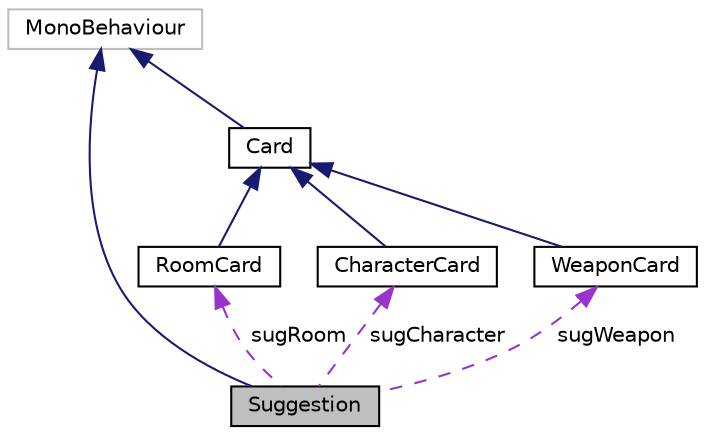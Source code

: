 digraph "Suggestion"
{
 // LATEX_PDF_SIZE
  edge [fontname="Helvetica",fontsize="10",labelfontname="Helvetica",labelfontsize="10"];
  node [fontname="Helvetica",fontsize="10",shape=record];
  Node1 [label="Suggestion",height=0.2,width=0.4,color="black", fillcolor="grey75", style="filled", fontcolor="black",tooltip=" "];
  Node2 -> Node1 [dir="back",color="midnightblue",fontsize="10",style="solid",fontname="Helvetica"];
  Node2 [label="MonoBehaviour",height=0.2,width=0.4,color="grey75", fillcolor="white", style="filled",tooltip=" "];
  Node3 -> Node1 [dir="back",color="darkorchid3",fontsize="10",style="dashed",label=" sugRoom" ,fontname="Helvetica"];
  Node3 [label="RoomCard",height=0.2,width=0.4,color="black", fillcolor="white", style="filled",URL="$class_room_card.html",tooltip=" "];
  Node4 -> Node3 [dir="back",color="midnightblue",fontsize="10",style="solid",fontname="Helvetica"];
  Node4 [label="Card",height=0.2,width=0.4,color="black", fillcolor="white", style="filled",URL="$class_card.html",tooltip=" "];
  Node2 -> Node4 [dir="back",color="midnightblue",fontsize="10",style="solid",fontname="Helvetica"];
  Node5 -> Node1 [dir="back",color="darkorchid3",fontsize="10",style="dashed",label=" sugCharacter" ,fontname="Helvetica"];
  Node5 [label="CharacterCard",height=0.2,width=0.4,color="black", fillcolor="white", style="filled",URL="$class_character_card.html",tooltip=" "];
  Node4 -> Node5 [dir="back",color="midnightblue",fontsize="10",style="solid",fontname="Helvetica"];
  Node6 -> Node1 [dir="back",color="darkorchid3",fontsize="10",style="dashed",label=" sugWeapon" ,fontname="Helvetica"];
  Node6 [label="WeaponCard",height=0.2,width=0.4,color="black", fillcolor="white", style="filled",URL="$class_weapon_card.html",tooltip=" "];
  Node4 -> Node6 [dir="back",color="midnightblue",fontsize="10",style="solid",fontname="Helvetica"];
}
